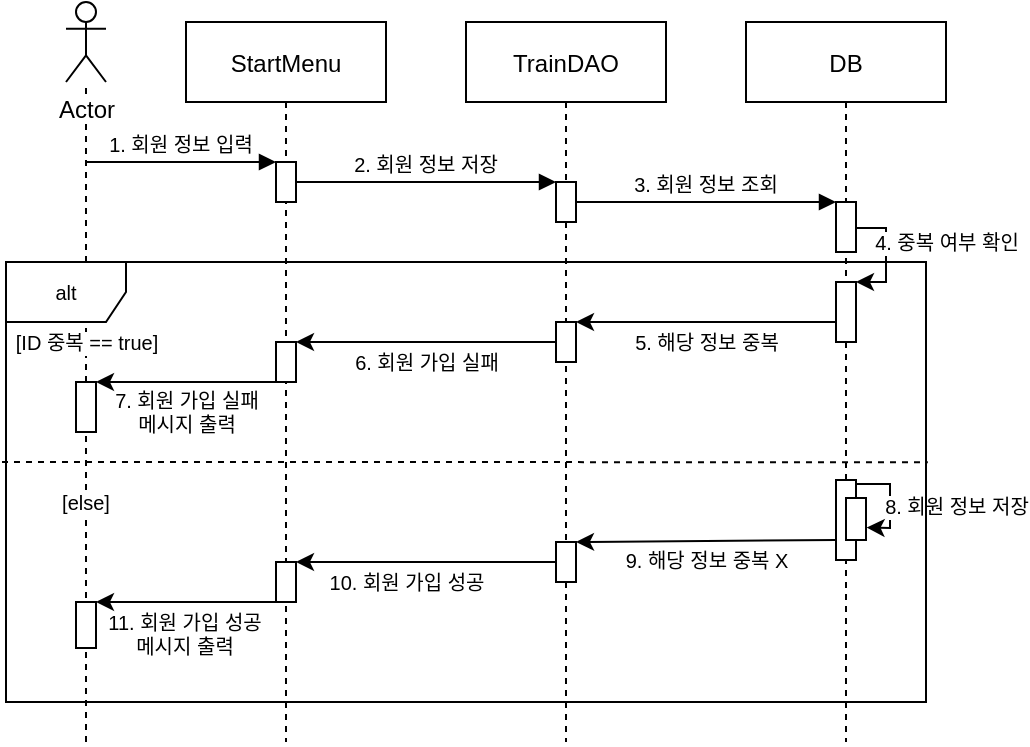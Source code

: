 <mxfile version="14.0.1" type="device"><diagram id="kgpKYQtTHZ0yAKxKKP6v" name="Page-1"><mxGraphModel dx="813" dy="454" grid="1" gridSize="10" guides="1" tooltips="1" connect="1" arrows="1" fold="1" page="1" pageScale="1" pageWidth="850" pageHeight="1100" math="0" shadow="0"><root><mxCell id="0"/><mxCell id="1" parent="0"/><mxCell id="3nuBFxr9cyL0pnOWT2aG-1" value="StartMenu" style="shape=umlLifeline;perimeter=lifelinePerimeter;container=1;collapsible=0;recursiveResize=0;rounded=0;shadow=0;strokeWidth=1;" parent="1" vertex="1"><mxGeometry x="120" y="80" width="100" height="360" as="geometry"/></mxCell><mxCell id="3nuBFxr9cyL0pnOWT2aG-2" value="" style="points=[];perimeter=orthogonalPerimeter;rounded=0;shadow=0;strokeWidth=1;" parent="3nuBFxr9cyL0pnOWT2aG-1" vertex="1"><mxGeometry x="45" y="70" width="10" height="20" as="geometry"/></mxCell><mxCell id="02k0q4WRDGyu4n6V9bEp-2" value="" style="points=[];perimeter=orthogonalPerimeter;rounded=0;shadow=0;strokeWidth=1;" parent="3nuBFxr9cyL0pnOWT2aG-1" vertex="1"><mxGeometry x="45" y="160" width="10" height="20" as="geometry"/></mxCell><mxCell id="02k0q4WRDGyu4n6V9bEp-3" value="" style="points=[];perimeter=orthogonalPerimeter;rounded=0;shadow=0;strokeWidth=1;" parent="3nuBFxr9cyL0pnOWT2aG-1" vertex="1"><mxGeometry x="45" y="270" width="10" height="20" as="geometry"/></mxCell><mxCell id="3nuBFxr9cyL0pnOWT2aG-5" value="TrainDAO" style="shape=umlLifeline;perimeter=lifelinePerimeter;container=1;collapsible=0;recursiveResize=0;rounded=0;shadow=0;strokeWidth=1;" parent="1" vertex="1"><mxGeometry x="260" y="80" width="100" height="360" as="geometry"/></mxCell><mxCell id="3nuBFxr9cyL0pnOWT2aG-6" value="" style="points=[];perimeter=orthogonalPerimeter;rounded=0;shadow=0;strokeWidth=1;" parent="3nuBFxr9cyL0pnOWT2aG-5" vertex="1"><mxGeometry x="45" y="80" width="10" height="20" as="geometry"/></mxCell><mxCell id="02k0q4WRDGyu4n6V9bEp-1" value="" style="points=[];perimeter=orthogonalPerimeter;rounded=0;shadow=0;strokeWidth=1;" parent="3nuBFxr9cyL0pnOWT2aG-5" vertex="1"><mxGeometry x="45" y="150" width="10" height="20" as="geometry"/></mxCell><mxCell id="02k0q4WRDGyu4n6V9bEp-4" value="" style="points=[];perimeter=orthogonalPerimeter;rounded=0;shadow=0;strokeWidth=1;" parent="3nuBFxr9cyL0pnOWT2aG-5" vertex="1"><mxGeometry x="45" y="260" width="10" height="20" as="geometry"/></mxCell><mxCell id="3nuBFxr9cyL0pnOWT2aG-8" value="2. 회원 정보 저장" style="verticalAlign=bottom;endArrow=block;shadow=0;strokeWidth=1;fontSize=10;" parent="1" source="3nuBFxr9cyL0pnOWT2aG-2" target="3nuBFxr9cyL0pnOWT2aG-6" edge="1"><mxGeometry relative="1" as="geometry"><mxPoint x="275" y="160" as="sourcePoint"/></mxGeometry></mxCell><mxCell id="AG12QI-PtX-nkXT0_n29-4" value="[ID 중복 == true]" style="endArrow=none;dashed=1;html=1;fontSize=10;" parent="1" target="AG12QI-PtX-nkXT0_n29-1" edge="1"><mxGeometry x="0.212" width="50" height="50" relative="1" as="geometry"><mxPoint x="70" y="440" as="sourcePoint"/><mxPoint x="70" y="160" as="targetPoint"/><mxPoint as="offset"/></mxGeometry></mxCell><mxCell id="AG12QI-PtX-nkXT0_n29-5" value="DB" style="shape=umlLifeline;perimeter=lifelinePerimeter;container=1;collapsible=0;recursiveResize=0;rounded=0;shadow=0;strokeWidth=1;" parent="1" vertex="1"><mxGeometry x="400" y="80" width="100" height="360" as="geometry"/></mxCell><mxCell id="AG12QI-PtX-nkXT0_n29-6" value="" style="points=[];perimeter=orthogonalPerimeter;rounded=0;shadow=0;strokeWidth=1;" parent="AG12QI-PtX-nkXT0_n29-5" vertex="1"><mxGeometry x="45" y="90" width="10" height="25" as="geometry"/></mxCell><mxCell id="AG12QI-PtX-nkXT0_n29-10" value="" style="points=[];perimeter=orthogonalPerimeter;rounded=0;shadow=0;strokeWidth=1;" parent="AG12QI-PtX-nkXT0_n29-5" vertex="1"><mxGeometry x="45" y="130" width="10" height="30" as="geometry"/></mxCell><mxCell id="AG12QI-PtX-nkXT0_n29-11" value="4. 중복 여부 확인" style="endArrow=classic;html=1;fontSize=10;rounded=0;" parent="AG12QI-PtX-nkXT0_n29-5" source="AG12QI-PtX-nkXT0_n29-6" target="AG12QI-PtX-nkXT0_n29-10" edge="1"><mxGeometry x="-0.228" y="30" width="50" height="50" relative="1" as="geometry"><mxPoint x="110" y="140" as="sourcePoint"/><mxPoint x="56" y="162" as="targetPoint"/><Array as="points"><mxPoint x="70" y="103"/><mxPoint x="70" y="130"/></Array><mxPoint as="offset"/></mxGeometry></mxCell><mxCell id="AG12QI-PtX-nkXT0_n29-19" value="" style="rounded=0;whiteSpace=wrap;html=1;labelBackgroundColor=#ffffff;fontSize=10;" parent="AG12QI-PtX-nkXT0_n29-5" vertex="1"><mxGeometry x="45" y="229" width="10" height="40" as="geometry"/></mxCell><mxCell id="AG12QI-PtX-nkXT0_n29-7" value="1. 회원 정보 입력" style="verticalAlign=bottom;endArrow=block;shadow=0;strokeWidth=1;fontSize=10;" parent="1" target="3nuBFxr9cyL0pnOWT2aG-2" edge="1"><mxGeometry relative="1" as="geometry"><mxPoint x="70" y="150" as="sourcePoint"/><mxPoint x="160" y="170.0" as="targetPoint"/></mxGeometry></mxCell><mxCell id="AG12QI-PtX-nkXT0_n29-9" value="3. 회원 정보 조회" style="verticalAlign=bottom;endArrow=block;shadow=0;strokeWidth=1;fontSize=10;" parent="1" source="3nuBFxr9cyL0pnOWT2aG-6" target="AG12QI-PtX-nkXT0_n29-6" edge="1"><mxGeometry relative="1" as="geometry"><mxPoint x="320" y="210" as="sourcePoint"/><mxPoint x="440" y="210" as="targetPoint"/></mxGeometry></mxCell><mxCell id="AG12QI-PtX-nkXT0_n29-15" value="" style="endArrow=none;html=1;fontSize=10;entryX=1.002;entryY=0.455;entryDx=0;entryDy=0;entryPerimeter=0;jumpStyle=none;rounded=0;targetPerimeterSpacing=0;jumpSize=11;dashed=1;sourcePerimeterSpacing=0;startSize=6;sketch=0;shadow=0;" parent="1" target="AG12QI-PtX-nkXT0_n29-14" edge="1"><mxGeometry width="50" height="50" relative="1" as="geometry"><mxPoint x="28" y="300" as="sourcePoint"/><mxPoint x="290" y="220" as="targetPoint"/></mxGeometry></mxCell><mxCell id="AG12QI-PtX-nkXT0_n29-16" value="5. 해당 정보 중복" style="endArrow=classic;html=1;shadow=0;strokeColor=#000000;fontSize=10;" parent="1" source="AG12QI-PtX-nkXT0_n29-10" target="02k0q4WRDGyu4n6V9bEp-1" edge="1"><mxGeometry y="10" width="50" height="50" relative="1" as="geometry"><mxPoint x="240" y="340" as="sourcePoint"/><mxPoint x="70" y="300" as="targetPoint"/><mxPoint as="offset"/></mxGeometry></mxCell><mxCell id="AG12QI-PtX-nkXT0_n29-18" value="[else]" style="text;html=1;strokeColor=none;fillColor=none;align=center;verticalAlign=middle;whiteSpace=wrap;rounded=0;fontSize=10;labelBackgroundColor=#ffffff;" parent="1" vertex="1"><mxGeometry x="50" y="310" width="40" height="20" as="geometry"/></mxCell><mxCell id="AG12QI-PtX-nkXT0_n29-20" value="9. 해당 정보 중복 X" style="endArrow=classic;html=1;shadow=0;strokeColor=#000000;fontSize=10;exitX=0;exitY=0.75;exitDx=0;exitDy=0;" parent="1" source="AG12QI-PtX-nkXT0_n29-19" target="02k0q4WRDGyu4n6V9bEp-4" edge="1"><mxGeometry y="10" width="50" height="50" relative="1" as="geometry"><mxPoint x="445" y="370" as="sourcePoint"/><mxPoint x="70" y="370" as="targetPoint"/><mxPoint as="offset"/></mxGeometry></mxCell><mxCell id="AG12QI-PtX-nkXT0_n29-21" value="" style="points=[];perimeter=orthogonalPerimeter;rounded=0;shadow=0;strokeWidth=1;" parent="1" vertex="1"><mxGeometry x="65" y="260" width="10" height="25" as="geometry"/></mxCell><mxCell id="AG12QI-PtX-nkXT0_n29-29" value="" style="points=[];perimeter=orthogonalPerimeter;rounded=0;shadow=0;strokeWidth=1;" parent="1" vertex="1"><mxGeometry x="65" y="370" width="10" height="23" as="geometry"/></mxCell><mxCell id="AG12QI-PtX-nkXT0_n29-30" value="" style="rounded=0;whiteSpace=wrap;html=1;labelBackgroundColor=#ffffff;fontSize=10;" parent="1" vertex="1"><mxGeometry x="450" y="318" width="10" height="21" as="geometry"/></mxCell><mxCell id="AG12QI-PtX-nkXT0_n29-32" value="8. 회원 정보 저장" style="endArrow=classic;html=1;shadow=0;strokeColor=#000000;fontSize=10;exitX=0.967;exitY=0.05;exitDx=0;exitDy=0;rounded=0;exitPerimeter=0;entryX=1.029;entryY=0.704;entryDx=0;entryDy=0;entryPerimeter=0;" parent="1" source="AG12QI-PtX-nkXT0_n29-19" target="AG12QI-PtX-nkXT0_n29-30" edge="1"><mxGeometry x="0.109" y="33" width="50" height="50" relative="1" as="geometry"><mxPoint x="240" y="340" as="sourcePoint"/><mxPoint x="290" y="290" as="targetPoint"/><Array as="points"><mxPoint x="472" y="311"/><mxPoint x="472" y="333"/></Array><mxPoint as="offset"/></mxGeometry></mxCell><mxCell id="02k0q4WRDGyu4n6V9bEp-5" value="6. 회원 가입 실패" style="endArrow=classic;html=1;shadow=0;strokeColor=#000000;fontSize=10;" parent="1" source="02k0q4WRDGyu4n6V9bEp-1" target="02k0q4WRDGyu4n6V9bEp-2" edge="1"><mxGeometry y="10" width="50" height="50" relative="1" as="geometry"><mxPoint x="310" y="280" as="sourcePoint"/><mxPoint x="325" y="280" as="targetPoint"/><mxPoint as="offset"/></mxGeometry></mxCell><mxCell id="02k0q4WRDGyu4n6V9bEp-6" value="7. 회원 가입 실패&lt;br&gt;메시지 출력" style="endArrow=classic;html=1;shadow=0;strokeColor=#000000;fontSize=10;" parent="1" source="02k0q4WRDGyu4n6V9bEp-2" target="AG12QI-PtX-nkXT0_n29-21" edge="1"><mxGeometry y="15" width="50" height="50" relative="1" as="geometry"><mxPoint x="180" y="300" as="sourcePoint"/><mxPoint x="50" y="300" as="targetPoint"/><mxPoint as="offset"/></mxGeometry></mxCell><mxCell id="02k0q4WRDGyu4n6V9bEp-7" value="10. 회원 가입 성공" style="endArrow=classic;html=1;shadow=0;strokeColor=#000000;fontSize=10;" parent="1" source="02k0q4WRDGyu4n6V9bEp-4" target="02k0q4WRDGyu4n6V9bEp-3" edge="1"><mxGeometry x="0.154" y="10" width="50" height="50" relative="1" as="geometry"><mxPoint x="310" y="390" as="sourcePoint"/><mxPoint x="180" y="390" as="targetPoint"/><mxPoint as="offset"/></mxGeometry></mxCell><mxCell id="02k0q4WRDGyu4n6V9bEp-8" value="11. 회원 가입 성공&lt;br&gt;메시지 출력" style="endArrow=classic;html=1;shadow=0;strokeColor=#000000;fontSize=10;" parent="1" source="02k0q4WRDGyu4n6V9bEp-3" target="AG12QI-PtX-nkXT0_n29-29" edge="1"><mxGeometry x="0.022" y="16" width="50" height="50" relative="1" as="geometry"><mxPoint x="465" y="390" as="sourcePoint"/><mxPoint x="335" y="390" as="targetPoint"/><mxPoint as="offset"/></mxGeometry></mxCell><mxCell id="AG12QI-PtX-nkXT0_n29-1" value="Actor" style="shape=umlActor;verticalLabelPosition=bottom;verticalAlign=top;html=1;outlineConnect=0;labelBackgroundColor=#ffffff;" parent="1" vertex="1"><mxGeometry x="60" y="70" width="20" height="40" as="geometry"/></mxCell><mxCell id="AG12QI-PtX-nkXT0_n29-14" value="alt" style="shape=umlFrame;whiteSpace=wrap;html=1;fontSize=10;width=60;height=30;" parent="1" vertex="1"><mxGeometry x="30" y="200" width="460" height="220" as="geometry"/></mxCell></root></mxGraphModel></diagram></mxfile>